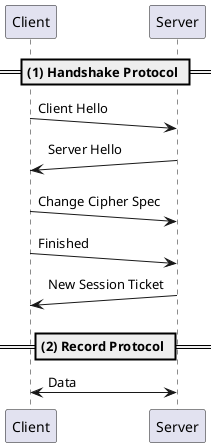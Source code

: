 @startuml
== (1) Handshake Protocol ==
Client ->(10) Server: Client Hello
Server ->(10) Client: Server Hello
Client ->(10) Server: Change Cipher Spec
Client ->(10) Server: Finished
Server ->(10) Client: New Session Ticket
== (2) Record Protocol ==
Client <-> Server: Data
@enduml
